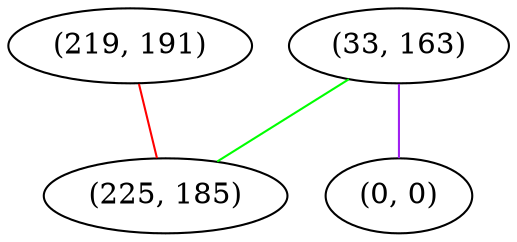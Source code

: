 graph "" {
"(219, 191)";
"(33, 163)";
"(225, 185)";
"(0, 0)";
"(219, 191)" -- "(225, 185)"  [color=red, key=0, weight=1];
"(33, 163)" -- "(0, 0)"  [color=purple, key=0, weight=4];
"(33, 163)" -- "(225, 185)"  [color=green, key=0, weight=2];
}
